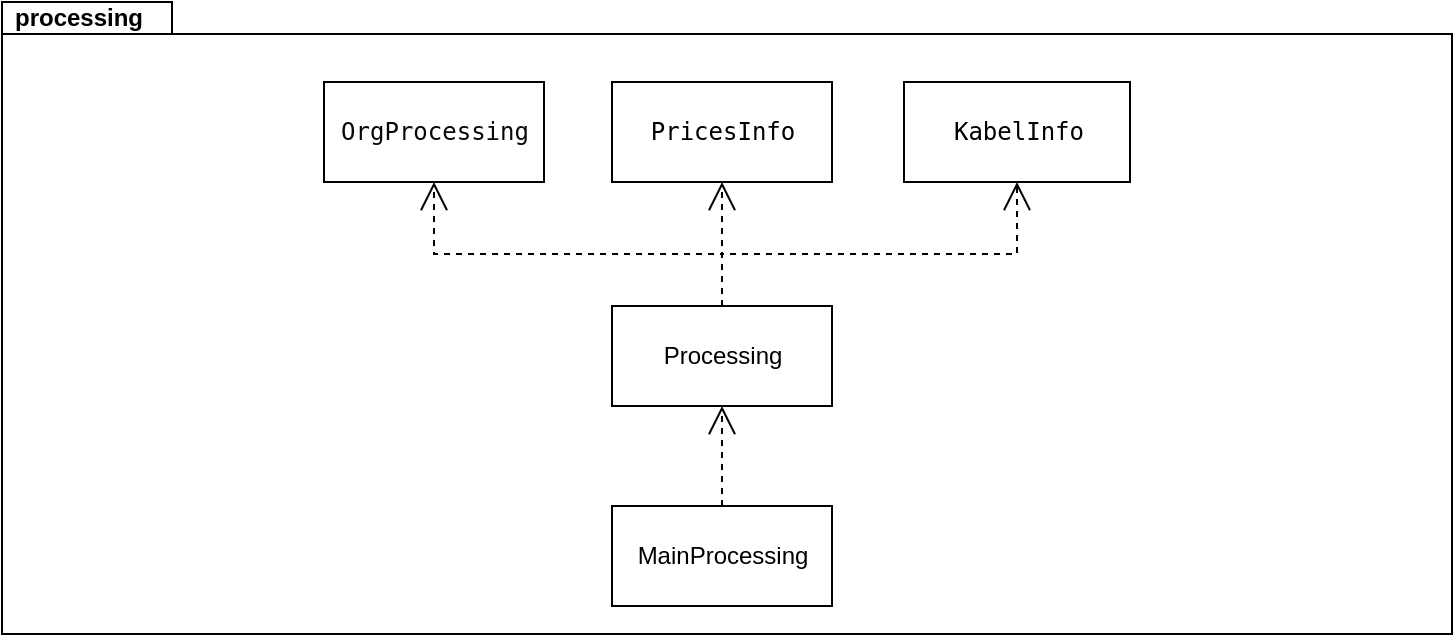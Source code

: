 <mxfile version="15.7.3" type="device"><diagram id="CQGv4gbtS5PlLIb1B1Jr" name="Page-1"><mxGraphModel dx="1438" dy="547" grid="0" gridSize="10" guides="1" tooltips="1" connect="1" arrows="1" fold="1" page="0" pageScale="1" pageWidth="827" pageHeight="1169" math="0" shadow="0"><root><mxCell id="0"/><mxCell id="1" parent="0"/><mxCell id="sjYpoNPGR5RHPxy-hCNP-16" value="processing" style="shape=folder;fontStyle=1;spacingTop=0;tabWidth=85;tabHeight=16;tabPosition=left;html=1;spacingBottom=300;spacingRight=650;" parent="1" vertex="1"><mxGeometry x="-26" y="82" width="725" height="316" as="geometry"/></mxCell><mxCell id="sjYpoNPGR5RHPxy-hCNP-1" value="&lt;pre style=&quot;color: rgb(8 , 8 , 8) ; font-family: &amp;#34;jetbrains mono&amp;#34; , monospace&quot;&gt;&lt;span style=&quot;color: #000000&quot;&gt;PricesInfo&lt;/span&gt;&lt;/pre&gt;" style="html=1;" parent="1" vertex="1"><mxGeometry x="279" y="122" width="110" height="50" as="geometry"/></mxCell><mxCell id="sjYpoNPGR5RHPxy-hCNP-2" value="&lt;pre style=&quot;color: rgb(8 , 8 , 8) ; font-family: &amp;#34;jetbrains mono&amp;#34; , monospace&quot;&gt;&lt;span style=&quot;color: #000000&quot;&gt;KabelInfo&lt;/span&gt;&lt;/pre&gt;" style="html=1;" parent="1" vertex="1"><mxGeometry x="425" y="122" width="113" height="50" as="geometry"/></mxCell><mxCell id="sjYpoNPGR5RHPxy-hCNP-11" style="edgeStyle=orthogonalEdgeStyle;rounded=0;orthogonalLoop=1;jettySize=auto;html=1;exitX=0.5;exitY=0;exitDx=0;exitDy=0;entryX=0.5;entryY=1;entryDx=0;entryDy=0;dashed=1;endArrow=open;endFill=0;endSize=12;" parent="1" source="sjYpoNPGR5RHPxy-hCNP-3" target="sjYpoNPGR5RHPxy-hCNP-5" edge="1"><mxGeometry relative="1" as="geometry"/></mxCell><mxCell id="sjYpoNPGR5RHPxy-hCNP-12" style="edgeStyle=orthogonalEdgeStyle;rounded=0;orthogonalLoop=1;jettySize=auto;html=1;exitX=0.5;exitY=0;exitDx=0;exitDy=0;entryX=0.5;entryY=1;entryDx=0;entryDy=0;dashed=1;endArrow=open;endFill=0;endSize=12;" parent="1" source="sjYpoNPGR5RHPxy-hCNP-3" target="sjYpoNPGR5RHPxy-hCNP-1" edge="1"><mxGeometry relative="1" as="geometry"/></mxCell><mxCell id="sjYpoNPGR5RHPxy-hCNP-13" style="edgeStyle=orthogonalEdgeStyle;rounded=0;orthogonalLoop=1;jettySize=auto;html=1;exitX=0.5;exitY=0;exitDx=0;exitDy=0;entryX=0.5;entryY=1;entryDx=0;entryDy=0;dashed=1;endArrow=open;endFill=0;endSize=12;" parent="1" source="sjYpoNPGR5RHPxy-hCNP-3" target="sjYpoNPGR5RHPxy-hCNP-2" edge="1"><mxGeometry relative="1" as="geometry"/></mxCell><mxCell id="sjYpoNPGR5RHPxy-hCNP-3" value="Processing" style="html=1;" parent="1" vertex="1"><mxGeometry x="279" y="234" width="110" height="50" as="geometry"/></mxCell><mxCell id="sjYpoNPGR5RHPxy-hCNP-5" value="&lt;pre style=&quot;color: rgb(8 , 8 , 8) ; font-family: &amp;#34;jetbrains mono&amp;#34; , monospace&quot;&gt;&lt;pre style=&quot;font-family: &amp;#34;jetbrains mono&amp;#34; , monospace&quot;&gt;OrgProcessing&lt;/pre&gt;&lt;/pre&gt;" style="html=1;" parent="1" vertex="1"><mxGeometry x="135" y="122" width="110" height="50" as="geometry"/></mxCell><mxCell id="sjYpoNPGR5RHPxy-hCNP-15" style="edgeStyle=orthogonalEdgeStyle;rounded=0;orthogonalLoop=1;jettySize=auto;html=1;exitX=0.5;exitY=0;exitDx=0;exitDy=0;entryX=0.5;entryY=1;entryDx=0;entryDy=0;dashed=1;endArrow=open;endFill=0;endSize=12;" parent="1" source="sjYpoNPGR5RHPxy-hCNP-6" target="sjYpoNPGR5RHPxy-hCNP-3" edge="1"><mxGeometry relative="1" as="geometry"/></mxCell><mxCell id="sjYpoNPGR5RHPxy-hCNP-6" value="MainProcessing" style="html=1;" parent="1" vertex="1"><mxGeometry x="279" y="334" width="110" height="50" as="geometry"/></mxCell></root></mxGraphModel></diagram></mxfile>